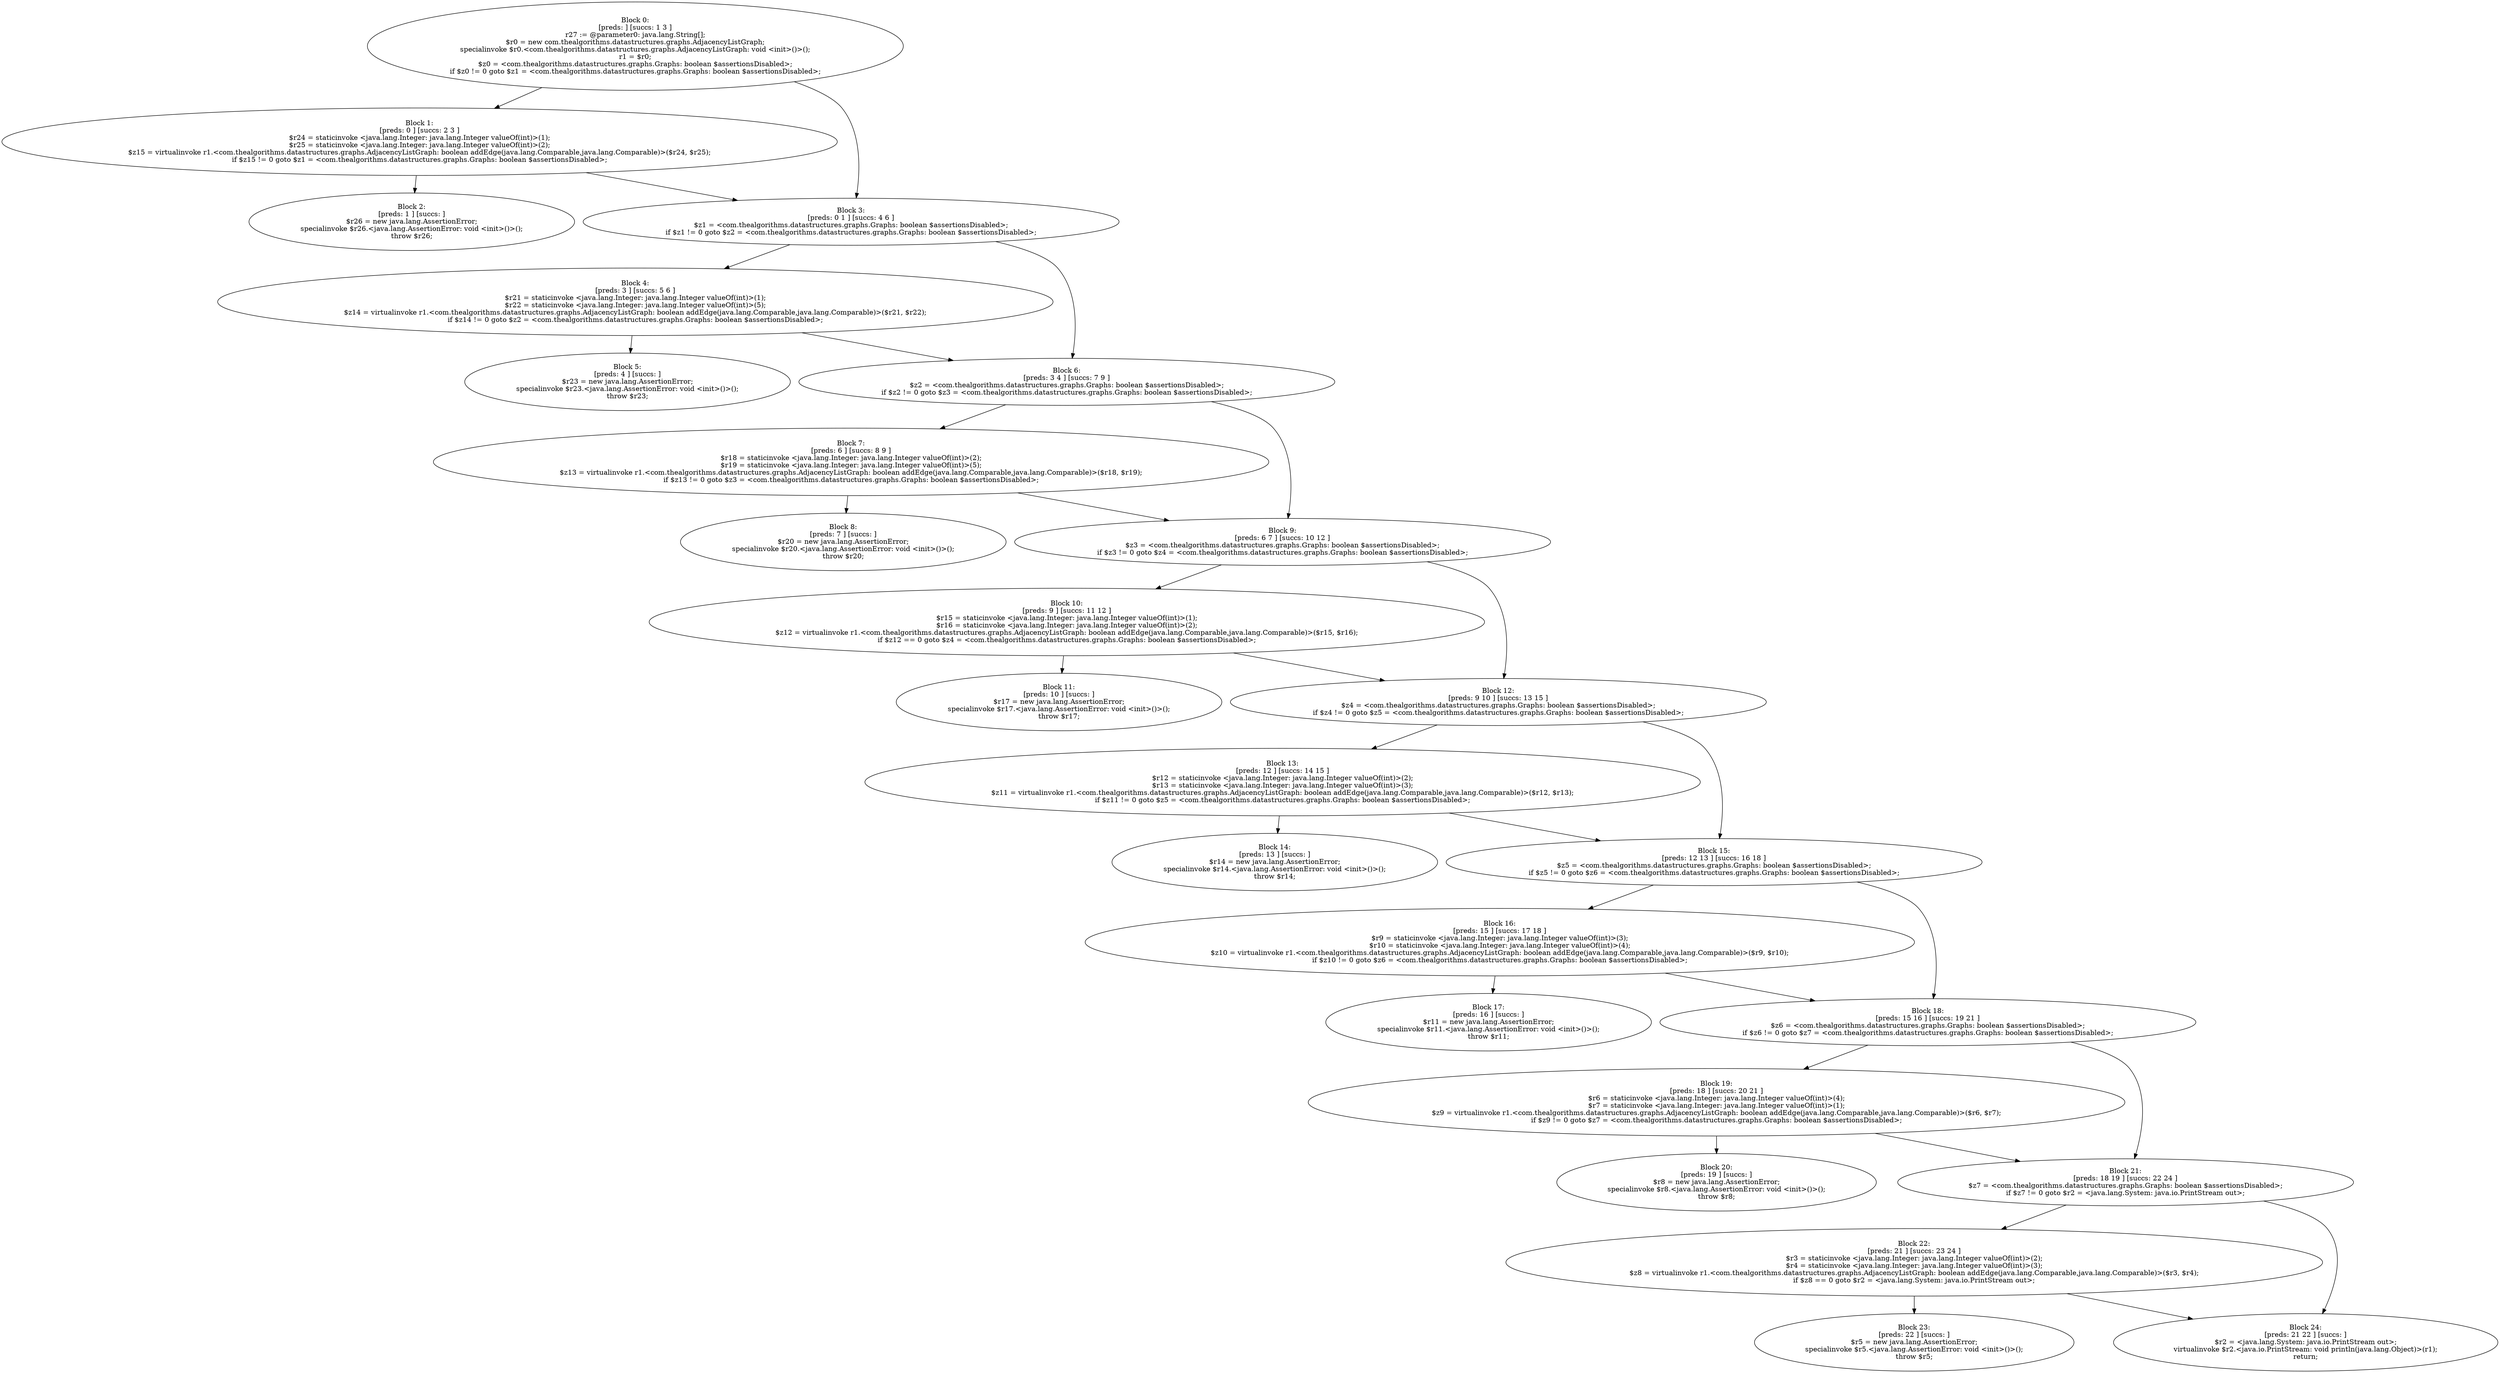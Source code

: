 digraph "unitGraph" {
    "Block 0:
[preds: ] [succs: 1 3 ]
r27 := @parameter0: java.lang.String[];
$r0 = new com.thealgorithms.datastructures.graphs.AdjacencyListGraph;
specialinvoke $r0.<com.thealgorithms.datastructures.graphs.AdjacencyListGraph: void <init>()>();
r1 = $r0;
$z0 = <com.thealgorithms.datastructures.graphs.Graphs: boolean $assertionsDisabled>;
if $z0 != 0 goto $z1 = <com.thealgorithms.datastructures.graphs.Graphs: boolean $assertionsDisabled>;
"
    "Block 1:
[preds: 0 ] [succs: 2 3 ]
$r24 = staticinvoke <java.lang.Integer: java.lang.Integer valueOf(int)>(1);
$r25 = staticinvoke <java.lang.Integer: java.lang.Integer valueOf(int)>(2);
$z15 = virtualinvoke r1.<com.thealgorithms.datastructures.graphs.AdjacencyListGraph: boolean addEdge(java.lang.Comparable,java.lang.Comparable)>($r24, $r25);
if $z15 != 0 goto $z1 = <com.thealgorithms.datastructures.graphs.Graphs: boolean $assertionsDisabled>;
"
    "Block 2:
[preds: 1 ] [succs: ]
$r26 = new java.lang.AssertionError;
specialinvoke $r26.<java.lang.AssertionError: void <init>()>();
throw $r26;
"
    "Block 3:
[preds: 0 1 ] [succs: 4 6 ]
$z1 = <com.thealgorithms.datastructures.graphs.Graphs: boolean $assertionsDisabled>;
if $z1 != 0 goto $z2 = <com.thealgorithms.datastructures.graphs.Graphs: boolean $assertionsDisabled>;
"
    "Block 4:
[preds: 3 ] [succs: 5 6 ]
$r21 = staticinvoke <java.lang.Integer: java.lang.Integer valueOf(int)>(1);
$r22 = staticinvoke <java.lang.Integer: java.lang.Integer valueOf(int)>(5);
$z14 = virtualinvoke r1.<com.thealgorithms.datastructures.graphs.AdjacencyListGraph: boolean addEdge(java.lang.Comparable,java.lang.Comparable)>($r21, $r22);
if $z14 != 0 goto $z2 = <com.thealgorithms.datastructures.graphs.Graphs: boolean $assertionsDisabled>;
"
    "Block 5:
[preds: 4 ] [succs: ]
$r23 = new java.lang.AssertionError;
specialinvoke $r23.<java.lang.AssertionError: void <init>()>();
throw $r23;
"
    "Block 6:
[preds: 3 4 ] [succs: 7 9 ]
$z2 = <com.thealgorithms.datastructures.graphs.Graphs: boolean $assertionsDisabled>;
if $z2 != 0 goto $z3 = <com.thealgorithms.datastructures.graphs.Graphs: boolean $assertionsDisabled>;
"
    "Block 7:
[preds: 6 ] [succs: 8 9 ]
$r18 = staticinvoke <java.lang.Integer: java.lang.Integer valueOf(int)>(2);
$r19 = staticinvoke <java.lang.Integer: java.lang.Integer valueOf(int)>(5);
$z13 = virtualinvoke r1.<com.thealgorithms.datastructures.graphs.AdjacencyListGraph: boolean addEdge(java.lang.Comparable,java.lang.Comparable)>($r18, $r19);
if $z13 != 0 goto $z3 = <com.thealgorithms.datastructures.graphs.Graphs: boolean $assertionsDisabled>;
"
    "Block 8:
[preds: 7 ] [succs: ]
$r20 = new java.lang.AssertionError;
specialinvoke $r20.<java.lang.AssertionError: void <init>()>();
throw $r20;
"
    "Block 9:
[preds: 6 7 ] [succs: 10 12 ]
$z3 = <com.thealgorithms.datastructures.graphs.Graphs: boolean $assertionsDisabled>;
if $z3 != 0 goto $z4 = <com.thealgorithms.datastructures.graphs.Graphs: boolean $assertionsDisabled>;
"
    "Block 10:
[preds: 9 ] [succs: 11 12 ]
$r15 = staticinvoke <java.lang.Integer: java.lang.Integer valueOf(int)>(1);
$r16 = staticinvoke <java.lang.Integer: java.lang.Integer valueOf(int)>(2);
$z12 = virtualinvoke r1.<com.thealgorithms.datastructures.graphs.AdjacencyListGraph: boolean addEdge(java.lang.Comparable,java.lang.Comparable)>($r15, $r16);
if $z12 == 0 goto $z4 = <com.thealgorithms.datastructures.graphs.Graphs: boolean $assertionsDisabled>;
"
    "Block 11:
[preds: 10 ] [succs: ]
$r17 = new java.lang.AssertionError;
specialinvoke $r17.<java.lang.AssertionError: void <init>()>();
throw $r17;
"
    "Block 12:
[preds: 9 10 ] [succs: 13 15 ]
$z4 = <com.thealgorithms.datastructures.graphs.Graphs: boolean $assertionsDisabled>;
if $z4 != 0 goto $z5 = <com.thealgorithms.datastructures.graphs.Graphs: boolean $assertionsDisabled>;
"
    "Block 13:
[preds: 12 ] [succs: 14 15 ]
$r12 = staticinvoke <java.lang.Integer: java.lang.Integer valueOf(int)>(2);
$r13 = staticinvoke <java.lang.Integer: java.lang.Integer valueOf(int)>(3);
$z11 = virtualinvoke r1.<com.thealgorithms.datastructures.graphs.AdjacencyListGraph: boolean addEdge(java.lang.Comparable,java.lang.Comparable)>($r12, $r13);
if $z11 != 0 goto $z5 = <com.thealgorithms.datastructures.graphs.Graphs: boolean $assertionsDisabled>;
"
    "Block 14:
[preds: 13 ] [succs: ]
$r14 = new java.lang.AssertionError;
specialinvoke $r14.<java.lang.AssertionError: void <init>()>();
throw $r14;
"
    "Block 15:
[preds: 12 13 ] [succs: 16 18 ]
$z5 = <com.thealgorithms.datastructures.graphs.Graphs: boolean $assertionsDisabled>;
if $z5 != 0 goto $z6 = <com.thealgorithms.datastructures.graphs.Graphs: boolean $assertionsDisabled>;
"
    "Block 16:
[preds: 15 ] [succs: 17 18 ]
$r9 = staticinvoke <java.lang.Integer: java.lang.Integer valueOf(int)>(3);
$r10 = staticinvoke <java.lang.Integer: java.lang.Integer valueOf(int)>(4);
$z10 = virtualinvoke r1.<com.thealgorithms.datastructures.graphs.AdjacencyListGraph: boolean addEdge(java.lang.Comparable,java.lang.Comparable)>($r9, $r10);
if $z10 != 0 goto $z6 = <com.thealgorithms.datastructures.graphs.Graphs: boolean $assertionsDisabled>;
"
    "Block 17:
[preds: 16 ] [succs: ]
$r11 = new java.lang.AssertionError;
specialinvoke $r11.<java.lang.AssertionError: void <init>()>();
throw $r11;
"
    "Block 18:
[preds: 15 16 ] [succs: 19 21 ]
$z6 = <com.thealgorithms.datastructures.graphs.Graphs: boolean $assertionsDisabled>;
if $z6 != 0 goto $z7 = <com.thealgorithms.datastructures.graphs.Graphs: boolean $assertionsDisabled>;
"
    "Block 19:
[preds: 18 ] [succs: 20 21 ]
$r6 = staticinvoke <java.lang.Integer: java.lang.Integer valueOf(int)>(4);
$r7 = staticinvoke <java.lang.Integer: java.lang.Integer valueOf(int)>(1);
$z9 = virtualinvoke r1.<com.thealgorithms.datastructures.graphs.AdjacencyListGraph: boolean addEdge(java.lang.Comparable,java.lang.Comparable)>($r6, $r7);
if $z9 != 0 goto $z7 = <com.thealgorithms.datastructures.graphs.Graphs: boolean $assertionsDisabled>;
"
    "Block 20:
[preds: 19 ] [succs: ]
$r8 = new java.lang.AssertionError;
specialinvoke $r8.<java.lang.AssertionError: void <init>()>();
throw $r8;
"
    "Block 21:
[preds: 18 19 ] [succs: 22 24 ]
$z7 = <com.thealgorithms.datastructures.graphs.Graphs: boolean $assertionsDisabled>;
if $z7 != 0 goto $r2 = <java.lang.System: java.io.PrintStream out>;
"
    "Block 22:
[preds: 21 ] [succs: 23 24 ]
$r3 = staticinvoke <java.lang.Integer: java.lang.Integer valueOf(int)>(2);
$r4 = staticinvoke <java.lang.Integer: java.lang.Integer valueOf(int)>(3);
$z8 = virtualinvoke r1.<com.thealgorithms.datastructures.graphs.AdjacencyListGraph: boolean addEdge(java.lang.Comparable,java.lang.Comparable)>($r3, $r4);
if $z8 == 0 goto $r2 = <java.lang.System: java.io.PrintStream out>;
"
    "Block 23:
[preds: 22 ] [succs: ]
$r5 = new java.lang.AssertionError;
specialinvoke $r5.<java.lang.AssertionError: void <init>()>();
throw $r5;
"
    "Block 24:
[preds: 21 22 ] [succs: ]
$r2 = <java.lang.System: java.io.PrintStream out>;
virtualinvoke $r2.<java.io.PrintStream: void println(java.lang.Object)>(r1);
return;
"
    "Block 0:
[preds: ] [succs: 1 3 ]
r27 := @parameter0: java.lang.String[];
$r0 = new com.thealgorithms.datastructures.graphs.AdjacencyListGraph;
specialinvoke $r0.<com.thealgorithms.datastructures.graphs.AdjacencyListGraph: void <init>()>();
r1 = $r0;
$z0 = <com.thealgorithms.datastructures.graphs.Graphs: boolean $assertionsDisabled>;
if $z0 != 0 goto $z1 = <com.thealgorithms.datastructures.graphs.Graphs: boolean $assertionsDisabled>;
"->"Block 1:
[preds: 0 ] [succs: 2 3 ]
$r24 = staticinvoke <java.lang.Integer: java.lang.Integer valueOf(int)>(1);
$r25 = staticinvoke <java.lang.Integer: java.lang.Integer valueOf(int)>(2);
$z15 = virtualinvoke r1.<com.thealgorithms.datastructures.graphs.AdjacencyListGraph: boolean addEdge(java.lang.Comparable,java.lang.Comparable)>($r24, $r25);
if $z15 != 0 goto $z1 = <com.thealgorithms.datastructures.graphs.Graphs: boolean $assertionsDisabled>;
";
    "Block 0:
[preds: ] [succs: 1 3 ]
r27 := @parameter0: java.lang.String[];
$r0 = new com.thealgorithms.datastructures.graphs.AdjacencyListGraph;
specialinvoke $r0.<com.thealgorithms.datastructures.graphs.AdjacencyListGraph: void <init>()>();
r1 = $r0;
$z0 = <com.thealgorithms.datastructures.graphs.Graphs: boolean $assertionsDisabled>;
if $z0 != 0 goto $z1 = <com.thealgorithms.datastructures.graphs.Graphs: boolean $assertionsDisabled>;
"->"Block 3:
[preds: 0 1 ] [succs: 4 6 ]
$z1 = <com.thealgorithms.datastructures.graphs.Graphs: boolean $assertionsDisabled>;
if $z1 != 0 goto $z2 = <com.thealgorithms.datastructures.graphs.Graphs: boolean $assertionsDisabled>;
";
    "Block 1:
[preds: 0 ] [succs: 2 3 ]
$r24 = staticinvoke <java.lang.Integer: java.lang.Integer valueOf(int)>(1);
$r25 = staticinvoke <java.lang.Integer: java.lang.Integer valueOf(int)>(2);
$z15 = virtualinvoke r1.<com.thealgorithms.datastructures.graphs.AdjacencyListGraph: boolean addEdge(java.lang.Comparable,java.lang.Comparable)>($r24, $r25);
if $z15 != 0 goto $z1 = <com.thealgorithms.datastructures.graphs.Graphs: boolean $assertionsDisabled>;
"->"Block 2:
[preds: 1 ] [succs: ]
$r26 = new java.lang.AssertionError;
specialinvoke $r26.<java.lang.AssertionError: void <init>()>();
throw $r26;
";
    "Block 1:
[preds: 0 ] [succs: 2 3 ]
$r24 = staticinvoke <java.lang.Integer: java.lang.Integer valueOf(int)>(1);
$r25 = staticinvoke <java.lang.Integer: java.lang.Integer valueOf(int)>(2);
$z15 = virtualinvoke r1.<com.thealgorithms.datastructures.graphs.AdjacencyListGraph: boolean addEdge(java.lang.Comparable,java.lang.Comparable)>($r24, $r25);
if $z15 != 0 goto $z1 = <com.thealgorithms.datastructures.graphs.Graphs: boolean $assertionsDisabled>;
"->"Block 3:
[preds: 0 1 ] [succs: 4 6 ]
$z1 = <com.thealgorithms.datastructures.graphs.Graphs: boolean $assertionsDisabled>;
if $z1 != 0 goto $z2 = <com.thealgorithms.datastructures.graphs.Graphs: boolean $assertionsDisabled>;
";
    "Block 3:
[preds: 0 1 ] [succs: 4 6 ]
$z1 = <com.thealgorithms.datastructures.graphs.Graphs: boolean $assertionsDisabled>;
if $z1 != 0 goto $z2 = <com.thealgorithms.datastructures.graphs.Graphs: boolean $assertionsDisabled>;
"->"Block 4:
[preds: 3 ] [succs: 5 6 ]
$r21 = staticinvoke <java.lang.Integer: java.lang.Integer valueOf(int)>(1);
$r22 = staticinvoke <java.lang.Integer: java.lang.Integer valueOf(int)>(5);
$z14 = virtualinvoke r1.<com.thealgorithms.datastructures.graphs.AdjacencyListGraph: boolean addEdge(java.lang.Comparable,java.lang.Comparable)>($r21, $r22);
if $z14 != 0 goto $z2 = <com.thealgorithms.datastructures.graphs.Graphs: boolean $assertionsDisabled>;
";
    "Block 3:
[preds: 0 1 ] [succs: 4 6 ]
$z1 = <com.thealgorithms.datastructures.graphs.Graphs: boolean $assertionsDisabled>;
if $z1 != 0 goto $z2 = <com.thealgorithms.datastructures.graphs.Graphs: boolean $assertionsDisabled>;
"->"Block 6:
[preds: 3 4 ] [succs: 7 9 ]
$z2 = <com.thealgorithms.datastructures.graphs.Graphs: boolean $assertionsDisabled>;
if $z2 != 0 goto $z3 = <com.thealgorithms.datastructures.graphs.Graphs: boolean $assertionsDisabled>;
";
    "Block 4:
[preds: 3 ] [succs: 5 6 ]
$r21 = staticinvoke <java.lang.Integer: java.lang.Integer valueOf(int)>(1);
$r22 = staticinvoke <java.lang.Integer: java.lang.Integer valueOf(int)>(5);
$z14 = virtualinvoke r1.<com.thealgorithms.datastructures.graphs.AdjacencyListGraph: boolean addEdge(java.lang.Comparable,java.lang.Comparable)>($r21, $r22);
if $z14 != 0 goto $z2 = <com.thealgorithms.datastructures.graphs.Graphs: boolean $assertionsDisabled>;
"->"Block 5:
[preds: 4 ] [succs: ]
$r23 = new java.lang.AssertionError;
specialinvoke $r23.<java.lang.AssertionError: void <init>()>();
throw $r23;
";
    "Block 4:
[preds: 3 ] [succs: 5 6 ]
$r21 = staticinvoke <java.lang.Integer: java.lang.Integer valueOf(int)>(1);
$r22 = staticinvoke <java.lang.Integer: java.lang.Integer valueOf(int)>(5);
$z14 = virtualinvoke r1.<com.thealgorithms.datastructures.graphs.AdjacencyListGraph: boolean addEdge(java.lang.Comparable,java.lang.Comparable)>($r21, $r22);
if $z14 != 0 goto $z2 = <com.thealgorithms.datastructures.graphs.Graphs: boolean $assertionsDisabled>;
"->"Block 6:
[preds: 3 4 ] [succs: 7 9 ]
$z2 = <com.thealgorithms.datastructures.graphs.Graphs: boolean $assertionsDisabled>;
if $z2 != 0 goto $z3 = <com.thealgorithms.datastructures.graphs.Graphs: boolean $assertionsDisabled>;
";
    "Block 6:
[preds: 3 4 ] [succs: 7 9 ]
$z2 = <com.thealgorithms.datastructures.graphs.Graphs: boolean $assertionsDisabled>;
if $z2 != 0 goto $z3 = <com.thealgorithms.datastructures.graphs.Graphs: boolean $assertionsDisabled>;
"->"Block 7:
[preds: 6 ] [succs: 8 9 ]
$r18 = staticinvoke <java.lang.Integer: java.lang.Integer valueOf(int)>(2);
$r19 = staticinvoke <java.lang.Integer: java.lang.Integer valueOf(int)>(5);
$z13 = virtualinvoke r1.<com.thealgorithms.datastructures.graphs.AdjacencyListGraph: boolean addEdge(java.lang.Comparable,java.lang.Comparable)>($r18, $r19);
if $z13 != 0 goto $z3 = <com.thealgorithms.datastructures.graphs.Graphs: boolean $assertionsDisabled>;
";
    "Block 6:
[preds: 3 4 ] [succs: 7 9 ]
$z2 = <com.thealgorithms.datastructures.graphs.Graphs: boolean $assertionsDisabled>;
if $z2 != 0 goto $z3 = <com.thealgorithms.datastructures.graphs.Graphs: boolean $assertionsDisabled>;
"->"Block 9:
[preds: 6 7 ] [succs: 10 12 ]
$z3 = <com.thealgorithms.datastructures.graphs.Graphs: boolean $assertionsDisabled>;
if $z3 != 0 goto $z4 = <com.thealgorithms.datastructures.graphs.Graphs: boolean $assertionsDisabled>;
";
    "Block 7:
[preds: 6 ] [succs: 8 9 ]
$r18 = staticinvoke <java.lang.Integer: java.lang.Integer valueOf(int)>(2);
$r19 = staticinvoke <java.lang.Integer: java.lang.Integer valueOf(int)>(5);
$z13 = virtualinvoke r1.<com.thealgorithms.datastructures.graphs.AdjacencyListGraph: boolean addEdge(java.lang.Comparable,java.lang.Comparable)>($r18, $r19);
if $z13 != 0 goto $z3 = <com.thealgorithms.datastructures.graphs.Graphs: boolean $assertionsDisabled>;
"->"Block 8:
[preds: 7 ] [succs: ]
$r20 = new java.lang.AssertionError;
specialinvoke $r20.<java.lang.AssertionError: void <init>()>();
throw $r20;
";
    "Block 7:
[preds: 6 ] [succs: 8 9 ]
$r18 = staticinvoke <java.lang.Integer: java.lang.Integer valueOf(int)>(2);
$r19 = staticinvoke <java.lang.Integer: java.lang.Integer valueOf(int)>(5);
$z13 = virtualinvoke r1.<com.thealgorithms.datastructures.graphs.AdjacencyListGraph: boolean addEdge(java.lang.Comparable,java.lang.Comparable)>($r18, $r19);
if $z13 != 0 goto $z3 = <com.thealgorithms.datastructures.graphs.Graphs: boolean $assertionsDisabled>;
"->"Block 9:
[preds: 6 7 ] [succs: 10 12 ]
$z3 = <com.thealgorithms.datastructures.graphs.Graphs: boolean $assertionsDisabled>;
if $z3 != 0 goto $z4 = <com.thealgorithms.datastructures.graphs.Graphs: boolean $assertionsDisabled>;
";
    "Block 9:
[preds: 6 7 ] [succs: 10 12 ]
$z3 = <com.thealgorithms.datastructures.graphs.Graphs: boolean $assertionsDisabled>;
if $z3 != 0 goto $z4 = <com.thealgorithms.datastructures.graphs.Graphs: boolean $assertionsDisabled>;
"->"Block 10:
[preds: 9 ] [succs: 11 12 ]
$r15 = staticinvoke <java.lang.Integer: java.lang.Integer valueOf(int)>(1);
$r16 = staticinvoke <java.lang.Integer: java.lang.Integer valueOf(int)>(2);
$z12 = virtualinvoke r1.<com.thealgorithms.datastructures.graphs.AdjacencyListGraph: boolean addEdge(java.lang.Comparable,java.lang.Comparable)>($r15, $r16);
if $z12 == 0 goto $z4 = <com.thealgorithms.datastructures.graphs.Graphs: boolean $assertionsDisabled>;
";
    "Block 9:
[preds: 6 7 ] [succs: 10 12 ]
$z3 = <com.thealgorithms.datastructures.graphs.Graphs: boolean $assertionsDisabled>;
if $z3 != 0 goto $z4 = <com.thealgorithms.datastructures.graphs.Graphs: boolean $assertionsDisabled>;
"->"Block 12:
[preds: 9 10 ] [succs: 13 15 ]
$z4 = <com.thealgorithms.datastructures.graphs.Graphs: boolean $assertionsDisabled>;
if $z4 != 0 goto $z5 = <com.thealgorithms.datastructures.graphs.Graphs: boolean $assertionsDisabled>;
";
    "Block 10:
[preds: 9 ] [succs: 11 12 ]
$r15 = staticinvoke <java.lang.Integer: java.lang.Integer valueOf(int)>(1);
$r16 = staticinvoke <java.lang.Integer: java.lang.Integer valueOf(int)>(2);
$z12 = virtualinvoke r1.<com.thealgorithms.datastructures.graphs.AdjacencyListGraph: boolean addEdge(java.lang.Comparable,java.lang.Comparable)>($r15, $r16);
if $z12 == 0 goto $z4 = <com.thealgorithms.datastructures.graphs.Graphs: boolean $assertionsDisabled>;
"->"Block 11:
[preds: 10 ] [succs: ]
$r17 = new java.lang.AssertionError;
specialinvoke $r17.<java.lang.AssertionError: void <init>()>();
throw $r17;
";
    "Block 10:
[preds: 9 ] [succs: 11 12 ]
$r15 = staticinvoke <java.lang.Integer: java.lang.Integer valueOf(int)>(1);
$r16 = staticinvoke <java.lang.Integer: java.lang.Integer valueOf(int)>(2);
$z12 = virtualinvoke r1.<com.thealgorithms.datastructures.graphs.AdjacencyListGraph: boolean addEdge(java.lang.Comparable,java.lang.Comparable)>($r15, $r16);
if $z12 == 0 goto $z4 = <com.thealgorithms.datastructures.graphs.Graphs: boolean $assertionsDisabled>;
"->"Block 12:
[preds: 9 10 ] [succs: 13 15 ]
$z4 = <com.thealgorithms.datastructures.graphs.Graphs: boolean $assertionsDisabled>;
if $z4 != 0 goto $z5 = <com.thealgorithms.datastructures.graphs.Graphs: boolean $assertionsDisabled>;
";
    "Block 12:
[preds: 9 10 ] [succs: 13 15 ]
$z4 = <com.thealgorithms.datastructures.graphs.Graphs: boolean $assertionsDisabled>;
if $z4 != 0 goto $z5 = <com.thealgorithms.datastructures.graphs.Graphs: boolean $assertionsDisabled>;
"->"Block 13:
[preds: 12 ] [succs: 14 15 ]
$r12 = staticinvoke <java.lang.Integer: java.lang.Integer valueOf(int)>(2);
$r13 = staticinvoke <java.lang.Integer: java.lang.Integer valueOf(int)>(3);
$z11 = virtualinvoke r1.<com.thealgorithms.datastructures.graphs.AdjacencyListGraph: boolean addEdge(java.lang.Comparable,java.lang.Comparable)>($r12, $r13);
if $z11 != 0 goto $z5 = <com.thealgorithms.datastructures.graphs.Graphs: boolean $assertionsDisabled>;
";
    "Block 12:
[preds: 9 10 ] [succs: 13 15 ]
$z4 = <com.thealgorithms.datastructures.graphs.Graphs: boolean $assertionsDisabled>;
if $z4 != 0 goto $z5 = <com.thealgorithms.datastructures.graphs.Graphs: boolean $assertionsDisabled>;
"->"Block 15:
[preds: 12 13 ] [succs: 16 18 ]
$z5 = <com.thealgorithms.datastructures.graphs.Graphs: boolean $assertionsDisabled>;
if $z5 != 0 goto $z6 = <com.thealgorithms.datastructures.graphs.Graphs: boolean $assertionsDisabled>;
";
    "Block 13:
[preds: 12 ] [succs: 14 15 ]
$r12 = staticinvoke <java.lang.Integer: java.lang.Integer valueOf(int)>(2);
$r13 = staticinvoke <java.lang.Integer: java.lang.Integer valueOf(int)>(3);
$z11 = virtualinvoke r1.<com.thealgorithms.datastructures.graphs.AdjacencyListGraph: boolean addEdge(java.lang.Comparable,java.lang.Comparable)>($r12, $r13);
if $z11 != 0 goto $z5 = <com.thealgorithms.datastructures.graphs.Graphs: boolean $assertionsDisabled>;
"->"Block 14:
[preds: 13 ] [succs: ]
$r14 = new java.lang.AssertionError;
specialinvoke $r14.<java.lang.AssertionError: void <init>()>();
throw $r14;
";
    "Block 13:
[preds: 12 ] [succs: 14 15 ]
$r12 = staticinvoke <java.lang.Integer: java.lang.Integer valueOf(int)>(2);
$r13 = staticinvoke <java.lang.Integer: java.lang.Integer valueOf(int)>(3);
$z11 = virtualinvoke r1.<com.thealgorithms.datastructures.graphs.AdjacencyListGraph: boolean addEdge(java.lang.Comparable,java.lang.Comparable)>($r12, $r13);
if $z11 != 0 goto $z5 = <com.thealgorithms.datastructures.graphs.Graphs: boolean $assertionsDisabled>;
"->"Block 15:
[preds: 12 13 ] [succs: 16 18 ]
$z5 = <com.thealgorithms.datastructures.graphs.Graphs: boolean $assertionsDisabled>;
if $z5 != 0 goto $z6 = <com.thealgorithms.datastructures.graphs.Graphs: boolean $assertionsDisabled>;
";
    "Block 15:
[preds: 12 13 ] [succs: 16 18 ]
$z5 = <com.thealgorithms.datastructures.graphs.Graphs: boolean $assertionsDisabled>;
if $z5 != 0 goto $z6 = <com.thealgorithms.datastructures.graphs.Graphs: boolean $assertionsDisabled>;
"->"Block 16:
[preds: 15 ] [succs: 17 18 ]
$r9 = staticinvoke <java.lang.Integer: java.lang.Integer valueOf(int)>(3);
$r10 = staticinvoke <java.lang.Integer: java.lang.Integer valueOf(int)>(4);
$z10 = virtualinvoke r1.<com.thealgorithms.datastructures.graphs.AdjacencyListGraph: boolean addEdge(java.lang.Comparable,java.lang.Comparable)>($r9, $r10);
if $z10 != 0 goto $z6 = <com.thealgorithms.datastructures.graphs.Graphs: boolean $assertionsDisabled>;
";
    "Block 15:
[preds: 12 13 ] [succs: 16 18 ]
$z5 = <com.thealgorithms.datastructures.graphs.Graphs: boolean $assertionsDisabled>;
if $z5 != 0 goto $z6 = <com.thealgorithms.datastructures.graphs.Graphs: boolean $assertionsDisabled>;
"->"Block 18:
[preds: 15 16 ] [succs: 19 21 ]
$z6 = <com.thealgorithms.datastructures.graphs.Graphs: boolean $assertionsDisabled>;
if $z6 != 0 goto $z7 = <com.thealgorithms.datastructures.graphs.Graphs: boolean $assertionsDisabled>;
";
    "Block 16:
[preds: 15 ] [succs: 17 18 ]
$r9 = staticinvoke <java.lang.Integer: java.lang.Integer valueOf(int)>(3);
$r10 = staticinvoke <java.lang.Integer: java.lang.Integer valueOf(int)>(4);
$z10 = virtualinvoke r1.<com.thealgorithms.datastructures.graphs.AdjacencyListGraph: boolean addEdge(java.lang.Comparable,java.lang.Comparable)>($r9, $r10);
if $z10 != 0 goto $z6 = <com.thealgorithms.datastructures.graphs.Graphs: boolean $assertionsDisabled>;
"->"Block 17:
[preds: 16 ] [succs: ]
$r11 = new java.lang.AssertionError;
specialinvoke $r11.<java.lang.AssertionError: void <init>()>();
throw $r11;
";
    "Block 16:
[preds: 15 ] [succs: 17 18 ]
$r9 = staticinvoke <java.lang.Integer: java.lang.Integer valueOf(int)>(3);
$r10 = staticinvoke <java.lang.Integer: java.lang.Integer valueOf(int)>(4);
$z10 = virtualinvoke r1.<com.thealgorithms.datastructures.graphs.AdjacencyListGraph: boolean addEdge(java.lang.Comparable,java.lang.Comparable)>($r9, $r10);
if $z10 != 0 goto $z6 = <com.thealgorithms.datastructures.graphs.Graphs: boolean $assertionsDisabled>;
"->"Block 18:
[preds: 15 16 ] [succs: 19 21 ]
$z6 = <com.thealgorithms.datastructures.graphs.Graphs: boolean $assertionsDisabled>;
if $z6 != 0 goto $z7 = <com.thealgorithms.datastructures.graphs.Graphs: boolean $assertionsDisabled>;
";
    "Block 18:
[preds: 15 16 ] [succs: 19 21 ]
$z6 = <com.thealgorithms.datastructures.graphs.Graphs: boolean $assertionsDisabled>;
if $z6 != 0 goto $z7 = <com.thealgorithms.datastructures.graphs.Graphs: boolean $assertionsDisabled>;
"->"Block 19:
[preds: 18 ] [succs: 20 21 ]
$r6 = staticinvoke <java.lang.Integer: java.lang.Integer valueOf(int)>(4);
$r7 = staticinvoke <java.lang.Integer: java.lang.Integer valueOf(int)>(1);
$z9 = virtualinvoke r1.<com.thealgorithms.datastructures.graphs.AdjacencyListGraph: boolean addEdge(java.lang.Comparable,java.lang.Comparable)>($r6, $r7);
if $z9 != 0 goto $z7 = <com.thealgorithms.datastructures.graphs.Graphs: boolean $assertionsDisabled>;
";
    "Block 18:
[preds: 15 16 ] [succs: 19 21 ]
$z6 = <com.thealgorithms.datastructures.graphs.Graphs: boolean $assertionsDisabled>;
if $z6 != 0 goto $z7 = <com.thealgorithms.datastructures.graphs.Graphs: boolean $assertionsDisabled>;
"->"Block 21:
[preds: 18 19 ] [succs: 22 24 ]
$z7 = <com.thealgorithms.datastructures.graphs.Graphs: boolean $assertionsDisabled>;
if $z7 != 0 goto $r2 = <java.lang.System: java.io.PrintStream out>;
";
    "Block 19:
[preds: 18 ] [succs: 20 21 ]
$r6 = staticinvoke <java.lang.Integer: java.lang.Integer valueOf(int)>(4);
$r7 = staticinvoke <java.lang.Integer: java.lang.Integer valueOf(int)>(1);
$z9 = virtualinvoke r1.<com.thealgorithms.datastructures.graphs.AdjacencyListGraph: boolean addEdge(java.lang.Comparable,java.lang.Comparable)>($r6, $r7);
if $z9 != 0 goto $z7 = <com.thealgorithms.datastructures.graphs.Graphs: boolean $assertionsDisabled>;
"->"Block 20:
[preds: 19 ] [succs: ]
$r8 = new java.lang.AssertionError;
specialinvoke $r8.<java.lang.AssertionError: void <init>()>();
throw $r8;
";
    "Block 19:
[preds: 18 ] [succs: 20 21 ]
$r6 = staticinvoke <java.lang.Integer: java.lang.Integer valueOf(int)>(4);
$r7 = staticinvoke <java.lang.Integer: java.lang.Integer valueOf(int)>(1);
$z9 = virtualinvoke r1.<com.thealgorithms.datastructures.graphs.AdjacencyListGraph: boolean addEdge(java.lang.Comparable,java.lang.Comparable)>($r6, $r7);
if $z9 != 0 goto $z7 = <com.thealgorithms.datastructures.graphs.Graphs: boolean $assertionsDisabled>;
"->"Block 21:
[preds: 18 19 ] [succs: 22 24 ]
$z7 = <com.thealgorithms.datastructures.graphs.Graphs: boolean $assertionsDisabled>;
if $z7 != 0 goto $r2 = <java.lang.System: java.io.PrintStream out>;
";
    "Block 21:
[preds: 18 19 ] [succs: 22 24 ]
$z7 = <com.thealgorithms.datastructures.graphs.Graphs: boolean $assertionsDisabled>;
if $z7 != 0 goto $r2 = <java.lang.System: java.io.PrintStream out>;
"->"Block 22:
[preds: 21 ] [succs: 23 24 ]
$r3 = staticinvoke <java.lang.Integer: java.lang.Integer valueOf(int)>(2);
$r4 = staticinvoke <java.lang.Integer: java.lang.Integer valueOf(int)>(3);
$z8 = virtualinvoke r1.<com.thealgorithms.datastructures.graphs.AdjacencyListGraph: boolean addEdge(java.lang.Comparable,java.lang.Comparable)>($r3, $r4);
if $z8 == 0 goto $r2 = <java.lang.System: java.io.PrintStream out>;
";
    "Block 21:
[preds: 18 19 ] [succs: 22 24 ]
$z7 = <com.thealgorithms.datastructures.graphs.Graphs: boolean $assertionsDisabled>;
if $z7 != 0 goto $r2 = <java.lang.System: java.io.PrintStream out>;
"->"Block 24:
[preds: 21 22 ] [succs: ]
$r2 = <java.lang.System: java.io.PrintStream out>;
virtualinvoke $r2.<java.io.PrintStream: void println(java.lang.Object)>(r1);
return;
";
    "Block 22:
[preds: 21 ] [succs: 23 24 ]
$r3 = staticinvoke <java.lang.Integer: java.lang.Integer valueOf(int)>(2);
$r4 = staticinvoke <java.lang.Integer: java.lang.Integer valueOf(int)>(3);
$z8 = virtualinvoke r1.<com.thealgorithms.datastructures.graphs.AdjacencyListGraph: boolean addEdge(java.lang.Comparable,java.lang.Comparable)>($r3, $r4);
if $z8 == 0 goto $r2 = <java.lang.System: java.io.PrintStream out>;
"->"Block 23:
[preds: 22 ] [succs: ]
$r5 = new java.lang.AssertionError;
specialinvoke $r5.<java.lang.AssertionError: void <init>()>();
throw $r5;
";
    "Block 22:
[preds: 21 ] [succs: 23 24 ]
$r3 = staticinvoke <java.lang.Integer: java.lang.Integer valueOf(int)>(2);
$r4 = staticinvoke <java.lang.Integer: java.lang.Integer valueOf(int)>(3);
$z8 = virtualinvoke r1.<com.thealgorithms.datastructures.graphs.AdjacencyListGraph: boolean addEdge(java.lang.Comparable,java.lang.Comparable)>($r3, $r4);
if $z8 == 0 goto $r2 = <java.lang.System: java.io.PrintStream out>;
"->"Block 24:
[preds: 21 22 ] [succs: ]
$r2 = <java.lang.System: java.io.PrintStream out>;
virtualinvoke $r2.<java.io.PrintStream: void println(java.lang.Object)>(r1);
return;
";
}
